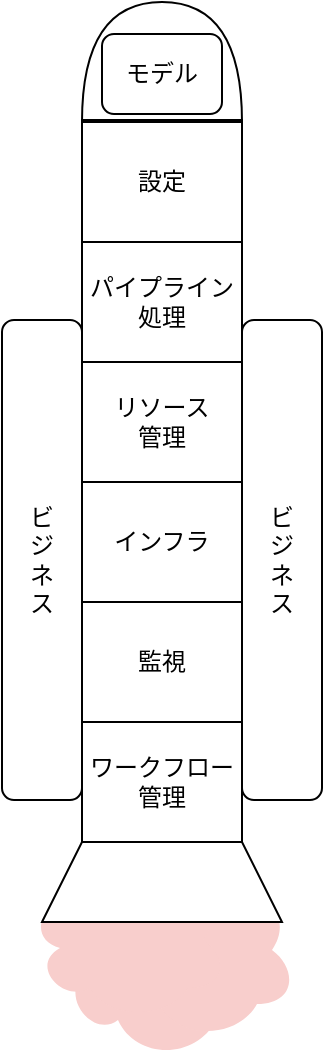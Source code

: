 <mxfile version="20.2.8" type="device"><diagram id="P8wka1WNHysXQKmYr82N" name="ml_systems"><mxGraphModel dx="758" dy="664" grid="1" gridSize="10" guides="1" tooltips="1" connect="1" arrows="1" fold="1" page="1" pageScale="1" pageWidth="1169" pageHeight="827" math="0" shadow="0"><root><mxCell id="0"/><mxCell id="1" parent="0"/><mxCell id="ZnThqtZJtalcp5zL6sLd-4" value="" style="ellipse;shape=cloud;whiteSpace=wrap;html=1;fillColor=#f8cecc;strokeColor=none;" vertex="1" parent="1"><mxGeometry x="257" y="520" width="100" height="100" as="geometry"/></mxCell><mxCell id="ZnThqtZJtalcp5zL6sLd-3" value="" style="ellipse;shape=cloud;whiteSpace=wrap;html=1;fillColor=#f8cecc;strokeColor=none;" vertex="1" parent="1"><mxGeometry x="277.5" y="520" width="100" height="90" as="geometry"/></mxCell><mxCell id="ZnThqtZJtalcp5zL6sLd-2" value="" style="ellipse;shape=cloud;whiteSpace=wrap;html=1;fillColor=#f8cecc;strokeColor=none;" vertex="1" parent="1"><mxGeometry x="243" y="520" width="100" height="80" as="geometry"/></mxCell><mxCell id="PlIU4Zoko3p5qZ01VuYr-1" value="" style="shape=or;whiteSpace=wrap;html=1;direction=north;" parent="1" vertex="1"><mxGeometry x="270" y="91" width="80" height="60" as="geometry"/></mxCell><mxCell id="PlIU4Zoko3p5qZ01VuYr-2" value="" style="whiteSpace=wrap;html=1;" parent="1" vertex="1"><mxGeometry x="270" y="150" width="80" height="360" as="geometry"/></mxCell><mxCell id="PlIU4Zoko3p5qZ01VuYr-3" value="ビ&lt;br&gt;ジ&lt;br&gt;ネ&lt;br&gt;ス" style="rounded=1;whiteSpace=wrap;html=1;" parent="1" vertex="1"><mxGeometry x="230" y="250" width="40" height="240" as="geometry"/></mxCell><mxCell id="PlIU4Zoko3p5qZ01VuYr-4" value="ビ&lt;br&gt;ジ&lt;br&gt;ネ&lt;br&gt;ス" style="rounded=1;whiteSpace=wrap;html=1;" parent="1" vertex="1"><mxGeometry x="350" y="250" width="40" height="240" as="geometry"/></mxCell><mxCell id="PlIU4Zoko3p5qZ01VuYr-7" value="設定" style="whiteSpace=wrap;html=1;" parent="1" vertex="1"><mxGeometry x="270" y="151" width="80" height="60" as="geometry"/></mxCell><mxCell id="PlIU4Zoko3p5qZ01VuYr-8" value="パイプライン処理" style="whiteSpace=wrap;html=1;" parent="1" vertex="1"><mxGeometry x="270" y="211" width="80" height="60" as="geometry"/></mxCell><mxCell id="PlIU4Zoko3p5qZ01VuYr-5" value="" style="shape=trapezoid;perimeter=trapezoidPerimeter;whiteSpace=wrap;html=1;fixedSize=1;" parent="1" vertex="1"><mxGeometry x="250" y="511" width="120" height="40" as="geometry"/></mxCell><mxCell id="PlIU4Zoko3p5qZ01VuYr-9" value="リソース&lt;br&gt;管理" style="whiteSpace=wrap;html=1;" parent="1" vertex="1"><mxGeometry x="270" y="271" width="80" height="60" as="geometry"/></mxCell><mxCell id="PlIU4Zoko3p5qZ01VuYr-10" value="インフラ" style="whiteSpace=wrap;html=1;" parent="1" vertex="1"><mxGeometry x="270" y="331" width="80" height="60" as="geometry"/></mxCell><mxCell id="PlIU4Zoko3p5qZ01VuYr-11" value="監視" style="whiteSpace=wrap;html=1;" parent="1" vertex="1"><mxGeometry x="270" y="391" width="80" height="60" as="geometry"/></mxCell><mxCell id="PlIU4Zoko3p5qZ01VuYr-12" value="ワークフロー管理" style="whiteSpace=wrap;html=1;" parent="1" vertex="1"><mxGeometry x="270" y="451" width="80" height="60" as="geometry"/></mxCell><mxCell id="PlIU4Zoko3p5qZ01VuYr-13" value="モデル" style="rounded=1;whiteSpace=wrap;html=1;" parent="1" vertex="1"><mxGeometry x="280" y="107" width="60" height="40" as="geometry"/></mxCell></root></mxGraphModel></diagram></mxfile>